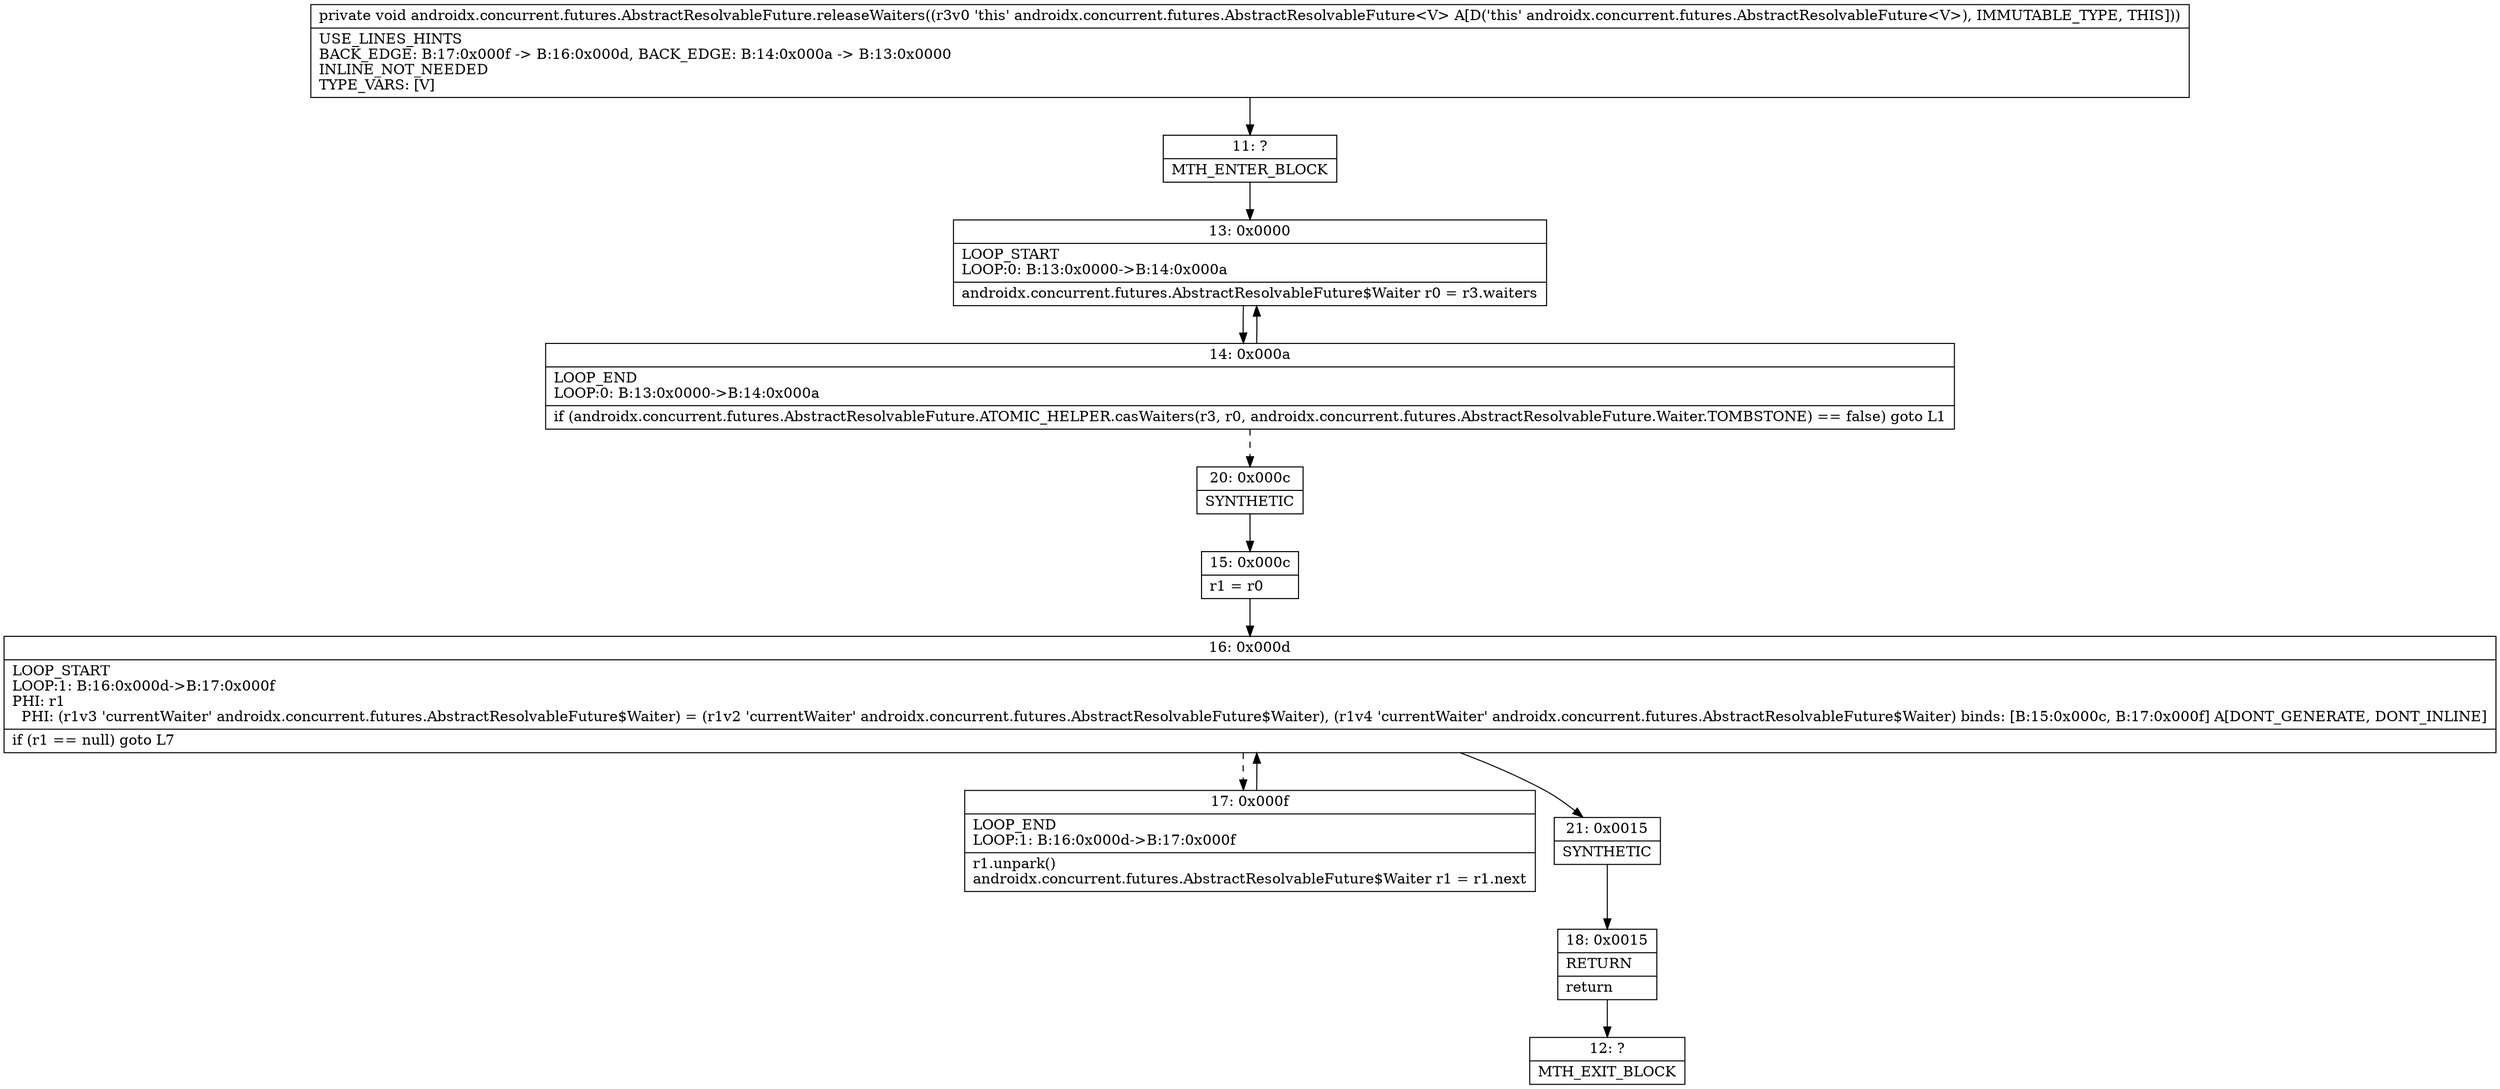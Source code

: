 digraph "CFG forandroidx.concurrent.futures.AbstractResolvableFuture.releaseWaiters()V" {
Node_11 [shape=record,label="{11\:\ ?|MTH_ENTER_BLOCK\l}"];
Node_13 [shape=record,label="{13\:\ 0x0000|LOOP_START\lLOOP:0: B:13:0x0000\-\>B:14:0x000a\l|androidx.concurrent.futures.AbstractResolvableFuture$Waiter r0 = r3.waiters\l}"];
Node_14 [shape=record,label="{14\:\ 0x000a|LOOP_END\lLOOP:0: B:13:0x0000\-\>B:14:0x000a\l|if (androidx.concurrent.futures.AbstractResolvableFuture.ATOMIC_HELPER.casWaiters(r3, r0, androidx.concurrent.futures.AbstractResolvableFuture.Waiter.TOMBSTONE) == false) goto L1\l}"];
Node_20 [shape=record,label="{20\:\ 0x000c|SYNTHETIC\l}"];
Node_15 [shape=record,label="{15\:\ 0x000c|r1 = r0\l}"];
Node_16 [shape=record,label="{16\:\ 0x000d|LOOP_START\lLOOP:1: B:16:0x000d\-\>B:17:0x000f\lPHI: r1 \l  PHI: (r1v3 'currentWaiter' androidx.concurrent.futures.AbstractResolvableFuture$Waiter) = (r1v2 'currentWaiter' androidx.concurrent.futures.AbstractResolvableFuture$Waiter), (r1v4 'currentWaiter' androidx.concurrent.futures.AbstractResolvableFuture$Waiter) binds: [B:15:0x000c, B:17:0x000f] A[DONT_GENERATE, DONT_INLINE]\l|if (r1 == null) goto L7\l}"];
Node_17 [shape=record,label="{17\:\ 0x000f|LOOP_END\lLOOP:1: B:16:0x000d\-\>B:17:0x000f\l|r1.unpark()\landroidx.concurrent.futures.AbstractResolvableFuture$Waiter r1 = r1.next\l}"];
Node_21 [shape=record,label="{21\:\ 0x0015|SYNTHETIC\l}"];
Node_18 [shape=record,label="{18\:\ 0x0015|RETURN\l|return\l}"];
Node_12 [shape=record,label="{12\:\ ?|MTH_EXIT_BLOCK\l}"];
MethodNode[shape=record,label="{private void androidx.concurrent.futures.AbstractResolvableFuture.releaseWaiters((r3v0 'this' androidx.concurrent.futures.AbstractResolvableFuture\<V\> A[D('this' androidx.concurrent.futures.AbstractResolvableFuture\<V\>), IMMUTABLE_TYPE, THIS]))  | USE_LINES_HINTS\lBACK_EDGE: B:17:0x000f \-\> B:16:0x000d, BACK_EDGE: B:14:0x000a \-\> B:13:0x0000\lINLINE_NOT_NEEDED\lTYPE_VARS: [V]\l}"];
MethodNode -> Node_11;Node_11 -> Node_13;
Node_13 -> Node_14;
Node_14 -> Node_13;
Node_14 -> Node_20[style=dashed];
Node_20 -> Node_15;
Node_15 -> Node_16;
Node_16 -> Node_17[style=dashed];
Node_16 -> Node_21;
Node_17 -> Node_16;
Node_21 -> Node_18;
Node_18 -> Node_12;
}

